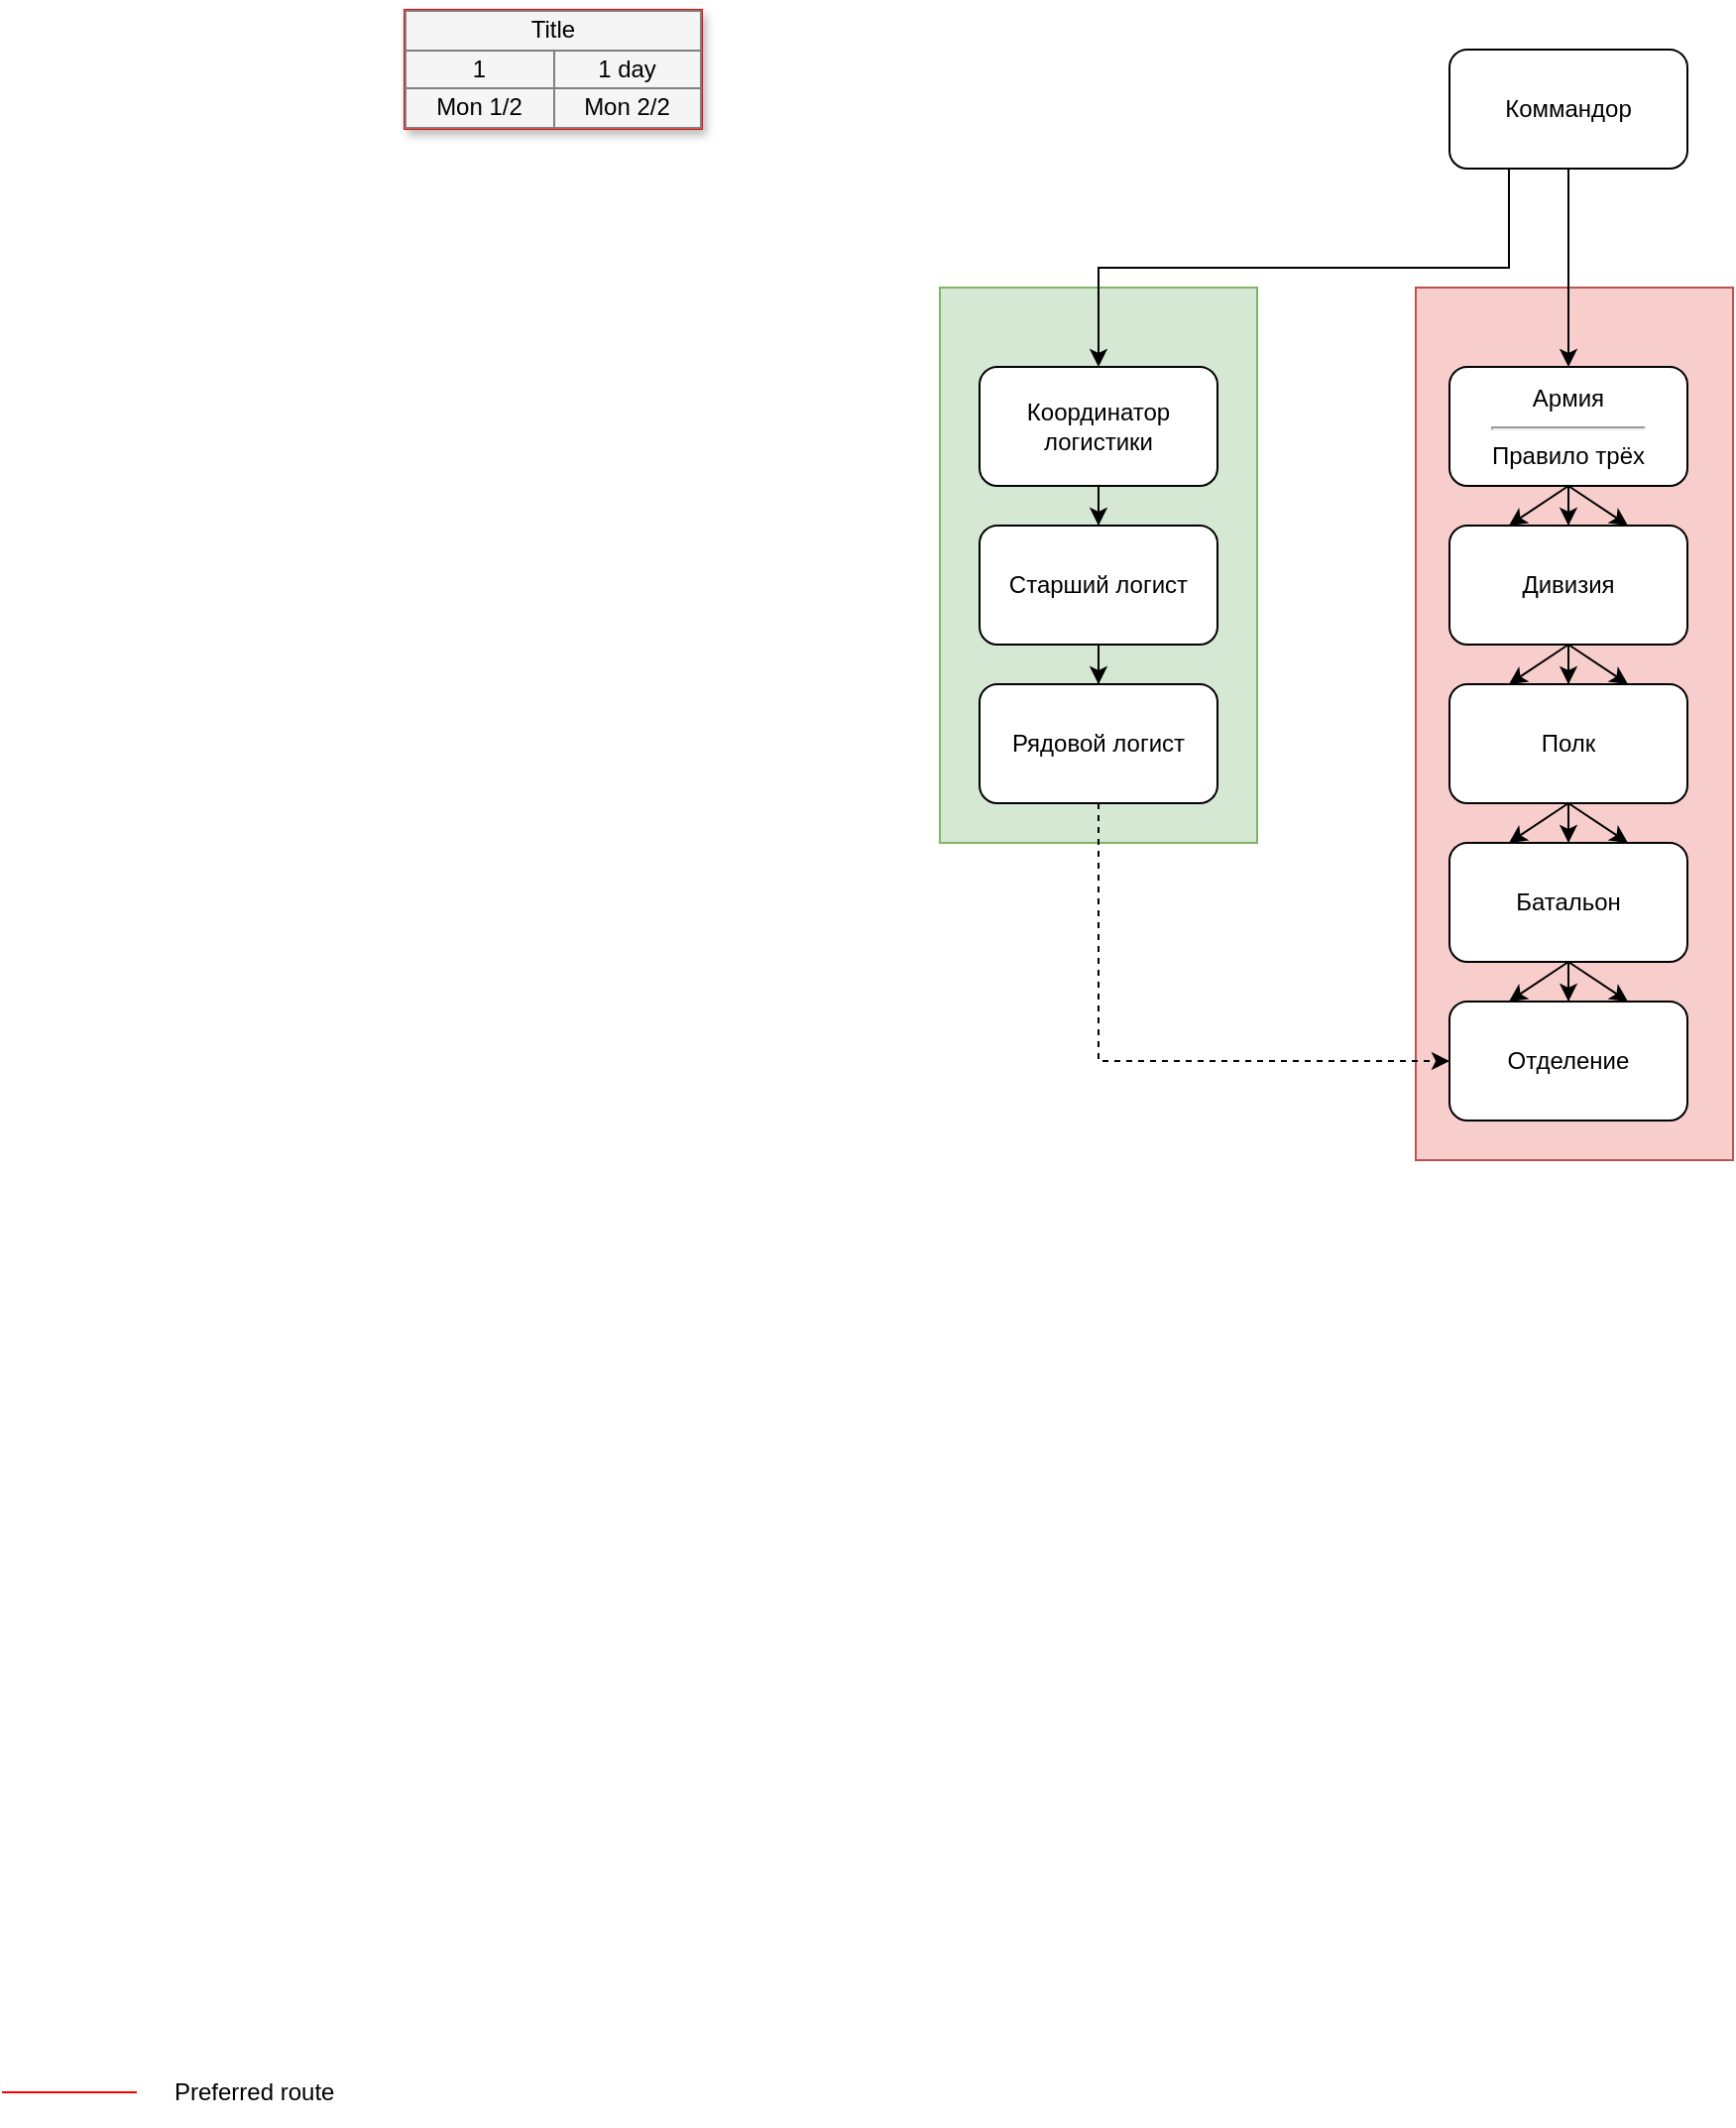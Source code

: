 <mxfile version="20.5.1" type="github">
  <diagram name="Page-1" id="9c096ad6-e400-ecc8-3e38-643d2caac077">
    <mxGraphModel dx="1185" dy="635" grid="1" gridSize="10" guides="1" tooltips="1" connect="1" arrows="1" fold="1" page="1" pageScale="1.5" pageWidth="1169" pageHeight="826" background="none" math="0" shadow="0">
      <root>
        <mxCell id="0" style=";html=1;" />
        <mxCell id="1" style=";html=1;" parent="0" />
        <mxCell id="SyCh86fztDe2KE6wsMSK-21" value="" style="rounded=0;whiteSpace=wrap;html=1;fillColor=#d5e8d4;strokeColor=#82b366;" vertex="1" parent="1">
          <mxGeometry x="560" y="200" width="160" height="280" as="geometry" />
        </mxCell>
        <mxCell id="SyCh86fztDe2KE6wsMSK-6" value="" style="rounded=0;whiteSpace=wrap;html=1;fillColor=#f8cecc;strokeColor=#b85450;" vertex="1" parent="1">
          <mxGeometry x="800" y="200" width="160" height="440" as="geometry" />
        </mxCell>
        <mxCell id="30e23a8a0b95c500-1" value="&lt;table border=&quot;1&quot; width=&quot;100%&quot; style=&quot;width: 100% ; height: 100% ; border-collapse: collapse&quot;&gt;&lt;tbody&gt;&lt;tr&gt;&lt;td colspan=&quot;2&quot; align=&quot;center&quot;&gt;&lt;font style=&quot;font-size: 12px;&quot;&gt;Title&lt;/font&gt;&lt;/td&gt;&lt;/tr&gt;&lt;tr&gt;&lt;td align=&quot;center&quot;&gt;&lt;font style=&quot;font-size: 12px;&quot;&gt;1&lt;/font&gt;&lt;/td&gt;&lt;td align=&quot;center&quot;&gt;&lt;font style=&quot;font-size: 12px;&quot;&gt;1 day&lt;/font&gt;&lt;/td&gt;&lt;/tr&gt;&lt;tr&gt;&lt;td align=&quot;center&quot;&gt;&lt;font style=&quot;font-size: 12px;&quot;&gt;Mon 1/2&lt;/font&gt;&lt;/td&gt;&lt;td align=&quot;center&quot;&gt;&lt;font style=&quot;font-size: 12px;&quot;&gt;Mon 2/2&lt;/font&gt;&lt;/td&gt;&lt;/tr&gt;&lt;/tbody&gt;&lt;/table&gt;" style="text;html=1;strokeColor=#FF0000;fillColor=#f5f5f5;overflow=fill;rounded=0;shadow=1;fontSize=12;align=center;" parent="1" vertex="1">
          <mxGeometry x="290" y="60" width="150" height="60" as="geometry" />
        </mxCell>
        <mxCell id="3cfceab9cabfe5b9-59" value="" style="line;strokeWidth=1;html=1;rounded=1;fontSize=12;align=center;verticalAlign=middle;strokeColor=#FF0000;endFill=1;endArrow=classic;endSize=10;startSize=10;" parent="1" vertex="1">
          <mxGeometry x="87" y="1105" width="68" height="10" as="geometry" />
        </mxCell>
        <mxCell id="3cfceab9cabfe5b9-60" value="Preferred route" style="text;html=1;strokeColor=none;fillColor=none;align=left;verticalAlign=middle;whiteSpace=wrap;rounded=0;shadow=1;fontSize=12;" parent="1" vertex="1">
          <mxGeometry x="172" y="1100" width="143" height="20" as="geometry" />
        </mxCell>
        <mxCell id="SyCh86fztDe2KE6wsMSK-3" style="edgeStyle=orthogonalEdgeStyle;rounded=0;orthogonalLoop=1;jettySize=auto;html=1;exitX=0.25;exitY=1;exitDx=0;exitDy=0;" edge="1" parent="1" source="SyCh86fztDe2KE6wsMSK-1" target="SyCh86fztDe2KE6wsMSK-2">
          <mxGeometry relative="1" as="geometry" />
        </mxCell>
        <mxCell id="SyCh86fztDe2KE6wsMSK-5" style="edgeStyle=orthogonalEdgeStyle;rounded=0;orthogonalLoop=1;jettySize=auto;html=1;exitX=0.5;exitY=1;exitDx=0;exitDy=0;" edge="1" parent="1" source="SyCh86fztDe2KE6wsMSK-1" target="SyCh86fztDe2KE6wsMSK-4">
          <mxGeometry relative="1" as="geometry" />
        </mxCell>
        <mxCell id="SyCh86fztDe2KE6wsMSK-1" value="Коммандор" style="rounded=1;whiteSpace=wrap;html=1;" vertex="1" parent="1">
          <mxGeometry x="817" y="80" width="120" height="60" as="geometry" />
        </mxCell>
        <mxCell id="SyCh86fztDe2KE6wsMSK-17" style="edgeStyle=orthogonalEdgeStyle;rounded=0;orthogonalLoop=1;jettySize=auto;html=1;exitX=0.5;exitY=1;exitDx=0;exitDy=0;" edge="1" parent="1" source="SyCh86fztDe2KE6wsMSK-2" target="SyCh86fztDe2KE6wsMSK-16">
          <mxGeometry relative="1" as="geometry" />
        </mxCell>
        <mxCell id="SyCh86fztDe2KE6wsMSK-2" value="Координатор логистики" style="rounded=1;whiteSpace=wrap;html=1;" vertex="1" parent="1">
          <mxGeometry x="580" y="240" width="120" height="60" as="geometry" />
        </mxCell>
        <mxCell id="SyCh86fztDe2KE6wsMSK-9" style="edgeStyle=orthogonalEdgeStyle;rounded=0;orthogonalLoop=1;jettySize=auto;html=1;exitX=0.5;exitY=1;exitDx=0;exitDy=0;" edge="1" parent="1" source="SyCh86fztDe2KE6wsMSK-4" target="SyCh86fztDe2KE6wsMSK-8">
          <mxGeometry relative="1" as="geometry" />
        </mxCell>
        <mxCell id="SyCh86fztDe2KE6wsMSK-22" style="rounded=0;orthogonalLoop=1;jettySize=auto;html=1;exitX=0.5;exitY=1;exitDx=0;exitDy=0;entryX=0.75;entryY=0;entryDx=0;entryDy=0;" edge="1" parent="1" source="SyCh86fztDe2KE6wsMSK-4" target="SyCh86fztDe2KE6wsMSK-8">
          <mxGeometry relative="1" as="geometry" />
        </mxCell>
        <mxCell id="SyCh86fztDe2KE6wsMSK-24" style="rounded=0;orthogonalLoop=1;jettySize=auto;html=1;exitX=0.5;exitY=1;exitDx=0;exitDy=0;entryX=0.25;entryY=0;entryDx=0;entryDy=0;" edge="1" parent="1" source="SyCh86fztDe2KE6wsMSK-4" target="SyCh86fztDe2KE6wsMSK-8">
          <mxGeometry relative="1" as="geometry" />
        </mxCell>
        <mxCell id="SyCh86fztDe2KE6wsMSK-4" value="Армия&lt;br&gt;&lt;hr&gt;Правило трёх" style="rounded=1;whiteSpace=wrap;html=1;" vertex="1" parent="1">
          <mxGeometry x="817" y="240" width="120" height="60" as="geometry" />
        </mxCell>
        <mxCell id="SyCh86fztDe2KE6wsMSK-11" style="edgeStyle=orthogonalEdgeStyle;rounded=0;orthogonalLoop=1;jettySize=auto;html=1;exitX=0.5;exitY=1;exitDx=0;exitDy=0;" edge="1" parent="1" source="SyCh86fztDe2KE6wsMSK-8" target="SyCh86fztDe2KE6wsMSK-10">
          <mxGeometry relative="1" as="geometry" />
        </mxCell>
        <mxCell id="SyCh86fztDe2KE6wsMSK-8" value="Дивизия" style="rounded=1;whiteSpace=wrap;html=1;" vertex="1" parent="1">
          <mxGeometry x="817" y="320" width="120" height="60" as="geometry" />
        </mxCell>
        <mxCell id="SyCh86fztDe2KE6wsMSK-13" style="edgeStyle=orthogonalEdgeStyle;rounded=0;orthogonalLoop=1;jettySize=auto;html=1;exitX=0.5;exitY=1;exitDx=0;exitDy=0;" edge="1" parent="1" source="SyCh86fztDe2KE6wsMSK-10" target="SyCh86fztDe2KE6wsMSK-12">
          <mxGeometry relative="1" as="geometry" />
        </mxCell>
        <mxCell id="SyCh86fztDe2KE6wsMSK-10" value="Полк" style="rounded=1;whiteSpace=wrap;html=1;" vertex="1" parent="1">
          <mxGeometry x="817" y="400" width="120" height="60" as="geometry" />
        </mxCell>
        <mxCell id="SyCh86fztDe2KE6wsMSK-15" style="edgeStyle=orthogonalEdgeStyle;rounded=0;orthogonalLoop=1;jettySize=auto;html=1;exitX=0.5;exitY=1;exitDx=0;exitDy=0;" edge="1" parent="1" source="SyCh86fztDe2KE6wsMSK-12" target="SyCh86fztDe2KE6wsMSK-14">
          <mxGeometry relative="1" as="geometry" />
        </mxCell>
        <mxCell id="SyCh86fztDe2KE6wsMSK-12" value="Батальон" style="rounded=1;whiteSpace=wrap;html=1;" vertex="1" parent="1">
          <mxGeometry x="817" y="480" width="120" height="60" as="geometry" />
        </mxCell>
        <mxCell id="SyCh86fztDe2KE6wsMSK-14" value="Отделение" style="rounded=1;whiteSpace=wrap;html=1;" vertex="1" parent="1">
          <mxGeometry x="817" y="560" width="120" height="60" as="geometry" />
        </mxCell>
        <mxCell id="SyCh86fztDe2KE6wsMSK-19" style="edgeStyle=orthogonalEdgeStyle;rounded=0;orthogonalLoop=1;jettySize=auto;html=1;exitX=0.5;exitY=1;exitDx=0;exitDy=0;" edge="1" parent="1" source="SyCh86fztDe2KE6wsMSK-16" target="SyCh86fztDe2KE6wsMSK-18">
          <mxGeometry relative="1" as="geometry" />
        </mxCell>
        <mxCell id="SyCh86fztDe2KE6wsMSK-16" value="Старший логист" style="rounded=1;whiteSpace=wrap;html=1;" vertex="1" parent="1">
          <mxGeometry x="580" y="320" width="120" height="60" as="geometry" />
        </mxCell>
        <mxCell id="SyCh86fztDe2KE6wsMSK-20" style="edgeStyle=orthogonalEdgeStyle;rounded=0;orthogonalLoop=1;jettySize=auto;html=1;exitX=0.5;exitY=1;exitDx=0;exitDy=0;entryX=0;entryY=0.5;entryDx=0;entryDy=0;dashed=1;" edge="1" parent="1" source="SyCh86fztDe2KE6wsMSK-18" target="SyCh86fztDe2KE6wsMSK-14">
          <mxGeometry relative="1" as="geometry" />
        </mxCell>
        <mxCell id="SyCh86fztDe2KE6wsMSK-18" value="Рядовой логист" style="rounded=1;whiteSpace=wrap;html=1;" vertex="1" parent="1">
          <mxGeometry x="580" y="400" width="120" height="60" as="geometry" />
        </mxCell>
        <mxCell id="SyCh86fztDe2KE6wsMSK-27" style="rounded=0;orthogonalLoop=1;jettySize=auto;html=1;exitX=0.5;exitY=1;exitDx=0;exitDy=0;entryX=0.75;entryY=0;entryDx=0;entryDy=0;" edge="1" parent="1">
          <mxGeometry relative="1" as="geometry">
            <mxPoint x="877" y="380" as="sourcePoint" />
            <mxPoint x="907" y="400" as="targetPoint" />
          </mxGeometry>
        </mxCell>
        <mxCell id="SyCh86fztDe2KE6wsMSK-28" style="rounded=0;orthogonalLoop=1;jettySize=auto;html=1;exitX=0.5;exitY=1;exitDx=0;exitDy=0;entryX=0.25;entryY=0;entryDx=0;entryDy=0;" edge="1" parent="1">
          <mxGeometry relative="1" as="geometry">
            <mxPoint x="877" y="380" as="sourcePoint" />
            <mxPoint x="847.0" y="400" as="targetPoint" />
          </mxGeometry>
        </mxCell>
        <mxCell id="SyCh86fztDe2KE6wsMSK-29" style="rounded=0;orthogonalLoop=1;jettySize=auto;html=1;exitX=0.5;exitY=1;exitDx=0;exitDy=0;entryX=0.75;entryY=0;entryDx=0;entryDy=0;" edge="1" parent="1">
          <mxGeometry relative="1" as="geometry">
            <mxPoint x="877" y="460" as="sourcePoint" />
            <mxPoint x="907" y="480" as="targetPoint" />
          </mxGeometry>
        </mxCell>
        <mxCell id="SyCh86fztDe2KE6wsMSK-30" style="rounded=0;orthogonalLoop=1;jettySize=auto;html=1;exitX=0.5;exitY=1;exitDx=0;exitDy=0;entryX=0.25;entryY=0;entryDx=0;entryDy=0;" edge="1" parent="1">
          <mxGeometry relative="1" as="geometry">
            <mxPoint x="877" y="460" as="sourcePoint" />
            <mxPoint x="847.0" y="480" as="targetPoint" />
          </mxGeometry>
        </mxCell>
        <mxCell id="SyCh86fztDe2KE6wsMSK-31" style="rounded=0;orthogonalLoop=1;jettySize=auto;html=1;exitX=0.5;exitY=1;exitDx=0;exitDy=0;entryX=0.75;entryY=0;entryDx=0;entryDy=0;" edge="1" parent="1">
          <mxGeometry relative="1" as="geometry">
            <mxPoint x="877" y="540" as="sourcePoint" />
            <mxPoint x="907" y="560" as="targetPoint" />
          </mxGeometry>
        </mxCell>
        <mxCell id="SyCh86fztDe2KE6wsMSK-32" style="rounded=0;orthogonalLoop=1;jettySize=auto;html=1;exitX=0.5;exitY=1;exitDx=0;exitDy=0;entryX=0.25;entryY=0;entryDx=0;entryDy=0;" edge="1" parent="1">
          <mxGeometry relative="1" as="geometry">
            <mxPoint x="877" y="540" as="sourcePoint" />
            <mxPoint x="847.0" y="560" as="targetPoint" />
          </mxGeometry>
        </mxCell>
      </root>
    </mxGraphModel>
  </diagram>
</mxfile>

